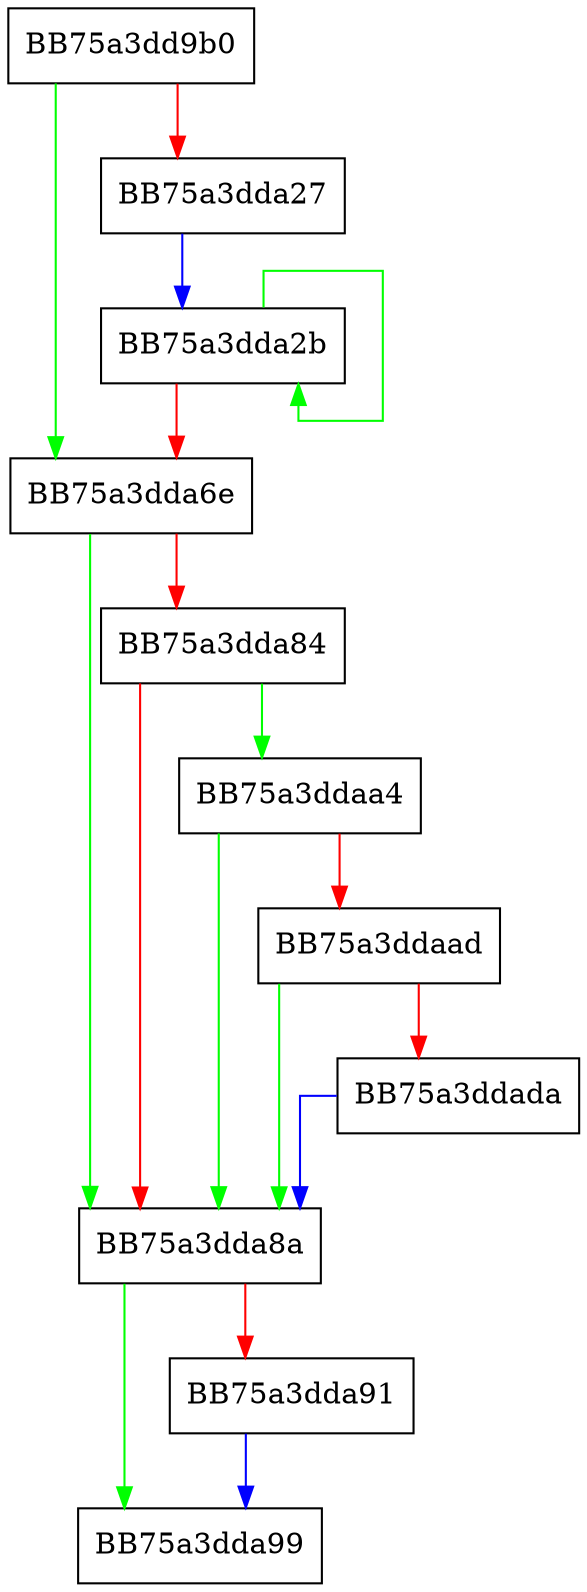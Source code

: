 digraph match_prefix {
  node [shape="box"];
  graph [splines=ortho];
  BB75a3dd9b0 -> BB75a3dda6e [color="green"];
  BB75a3dd9b0 -> BB75a3dda27 [color="red"];
  BB75a3dda27 -> BB75a3dda2b [color="blue"];
  BB75a3dda2b -> BB75a3dda2b [color="green"];
  BB75a3dda2b -> BB75a3dda6e [color="red"];
  BB75a3dda6e -> BB75a3dda8a [color="green"];
  BB75a3dda6e -> BB75a3dda84 [color="red"];
  BB75a3dda84 -> BB75a3ddaa4 [color="green"];
  BB75a3dda84 -> BB75a3dda8a [color="red"];
  BB75a3dda8a -> BB75a3dda99 [color="green"];
  BB75a3dda8a -> BB75a3dda91 [color="red"];
  BB75a3dda91 -> BB75a3dda99 [color="blue"];
  BB75a3ddaa4 -> BB75a3dda8a [color="green"];
  BB75a3ddaa4 -> BB75a3ddaad [color="red"];
  BB75a3ddaad -> BB75a3dda8a [color="green"];
  BB75a3ddaad -> BB75a3ddada [color="red"];
  BB75a3ddada -> BB75a3dda8a [color="blue"];
}
